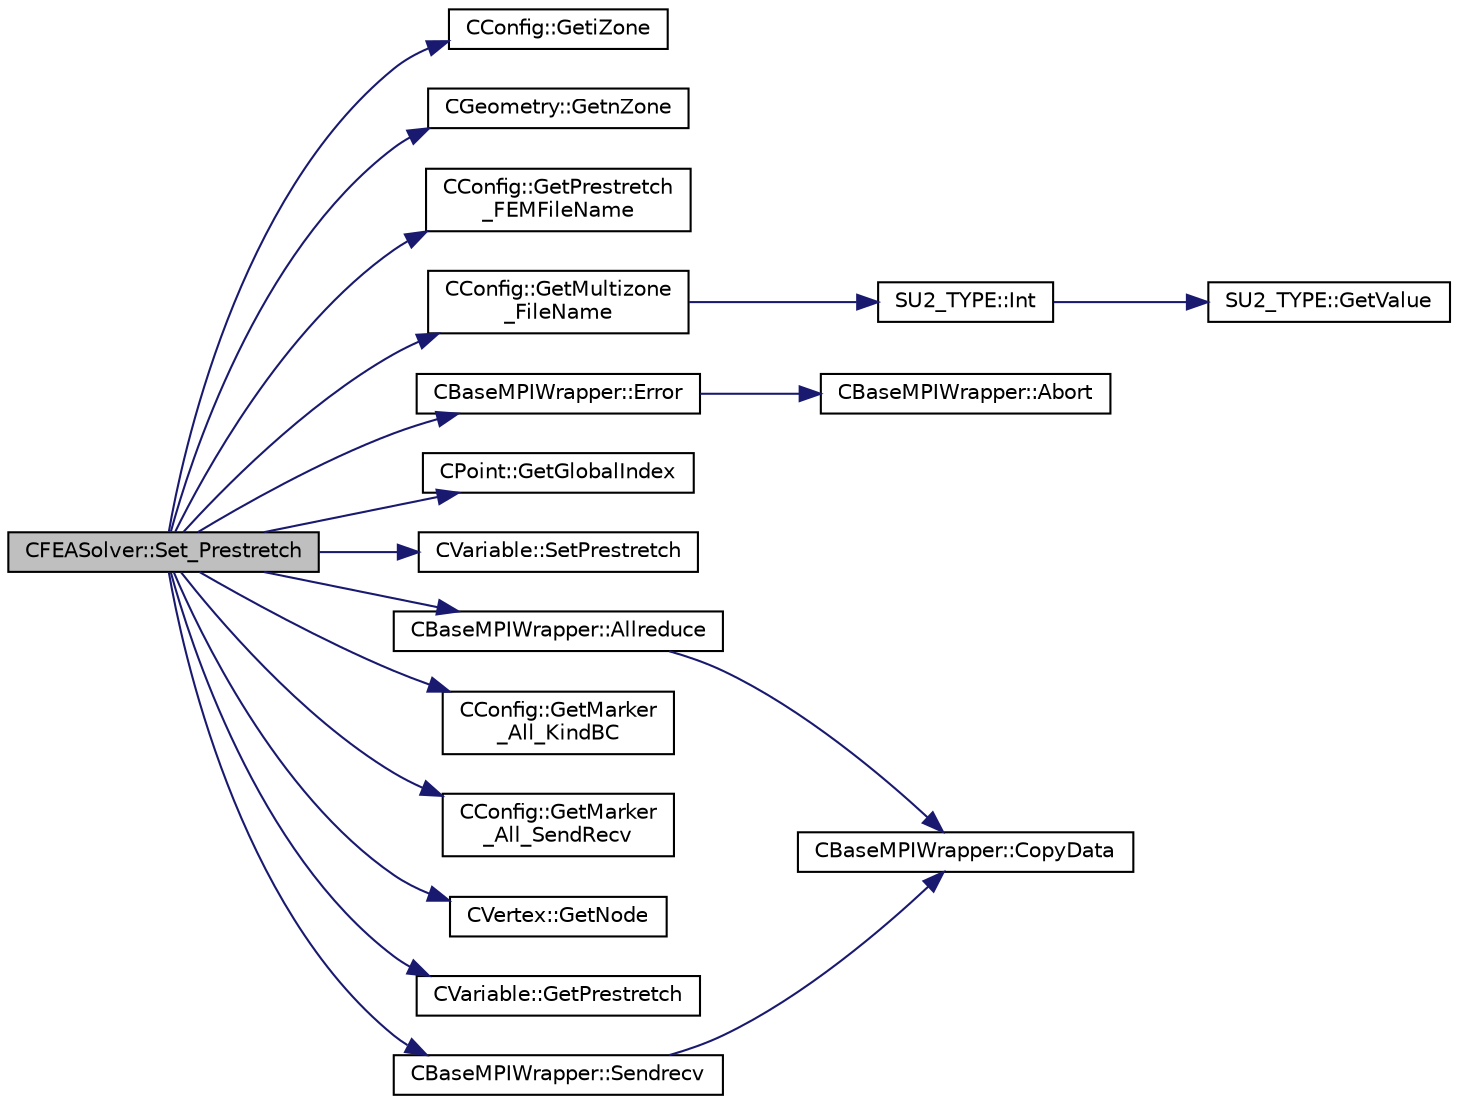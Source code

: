 digraph "CFEASolver::Set_Prestretch"
{
  edge [fontname="Helvetica",fontsize="10",labelfontname="Helvetica",labelfontsize="10"];
  node [fontname="Helvetica",fontsize="10",shape=record];
  rankdir="LR";
  Node1147 [label="CFEASolver::Set_Prestretch",height=0.2,width=0.4,color="black", fillcolor="grey75", style="filled", fontcolor="black"];
  Node1147 -> Node1148 [color="midnightblue",fontsize="10",style="solid",fontname="Helvetica"];
  Node1148 [label="CConfig::GetiZone",height=0.2,width=0.4,color="black", fillcolor="white", style="filled",URL="$class_c_config.html#ac09e21f44792b38adb3f933a4426b25f",tooltip="Provides the number of varaibles. "];
  Node1147 -> Node1149 [color="midnightblue",fontsize="10",style="solid",fontname="Helvetica"];
  Node1149 [label="CGeometry::GetnZone",height=0.2,width=0.4,color="black", fillcolor="white", style="filled",URL="$class_c_geometry.html#a9c19673865bedc65b6f3a27ba7b81967",tooltip="Get number of zones. "];
  Node1147 -> Node1150 [color="midnightblue",fontsize="10",style="solid",fontname="Helvetica"];
  Node1150 [label="CConfig::GetPrestretch\l_FEMFileName",height=0.2,width=0.4,color="black", fillcolor="white", style="filled",URL="$class_c_config.html#a05968ab82a4e4377c9dd27f22723e781",tooltip="Get the name of the file with the reference geometry of the structural problem. "];
  Node1147 -> Node1151 [color="midnightblue",fontsize="10",style="solid",fontname="Helvetica"];
  Node1151 [label="CConfig::GetMultizone\l_FileName",height=0.2,width=0.4,color="black", fillcolor="white", style="filled",URL="$class_c_config.html#af4d81fc4ec805bb4a89f3739048d8824",tooltip="Append the zone index to the restart or the solution files. "];
  Node1151 -> Node1152 [color="midnightblue",fontsize="10",style="solid",fontname="Helvetica"];
  Node1152 [label="SU2_TYPE::Int",height=0.2,width=0.4,color="black", fillcolor="white", style="filled",URL="$namespace_s_u2___t_y_p_e.html#a6b48817766d8a6486caa2807a52f6bae",tooltip="Casts the primitive value to int (uses GetValue, already implemented for each type). "];
  Node1152 -> Node1153 [color="midnightblue",fontsize="10",style="solid",fontname="Helvetica"];
  Node1153 [label="SU2_TYPE::GetValue",height=0.2,width=0.4,color="black", fillcolor="white", style="filled",URL="$namespace_s_u2___t_y_p_e.html#a0ed43473f5a450ce028d088427bf10cb",tooltip="Get the (primitive) value of the datatype (needs to be implemented for each new type). "];
  Node1147 -> Node1154 [color="midnightblue",fontsize="10",style="solid",fontname="Helvetica"];
  Node1154 [label="CBaseMPIWrapper::Error",height=0.2,width=0.4,color="black", fillcolor="white", style="filled",URL="$class_c_base_m_p_i_wrapper.html#a04457c47629bda56704e6a8804833eeb"];
  Node1154 -> Node1155 [color="midnightblue",fontsize="10",style="solid",fontname="Helvetica"];
  Node1155 [label="CBaseMPIWrapper::Abort",height=0.2,width=0.4,color="black", fillcolor="white", style="filled",URL="$class_c_base_m_p_i_wrapper.html#a21ef5681e2acb532d345e9bab173ef07"];
  Node1147 -> Node1156 [color="midnightblue",fontsize="10",style="solid",fontname="Helvetica"];
  Node1156 [label="CPoint::GetGlobalIndex",height=0.2,width=0.4,color="black", fillcolor="white", style="filled",URL="$class_c_point.html#ab546170a5a03ef210a75fc5531910050",tooltip="Get the global index in a parallel computation. "];
  Node1147 -> Node1157 [color="midnightblue",fontsize="10",style="solid",fontname="Helvetica"];
  Node1157 [label="CVariable::SetPrestretch",height=0.2,width=0.4,color="black", fillcolor="white", style="filled",URL="$class_c_variable.html#a4c1c2a7a59bfcbabe841213476733d20",tooltip="A virtual member. "];
  Node1147 -> Node1158 [color="midnightblue",fontsize="10",style="solid",fontname="Helvetica"];
  Node1158 [label="CBaseMPIWrapper::Allreduce",height=0.2,width=0.4,color="black", fillcolor="white", style="filled",URL="$class_c_base_m_p_i_wrapper.html#a637b6fd917a8ca91ce748ba88e0d66b6"];
  Node1158 -> Node1159 [color="midnightblue",fontsize="10",style="solid",fontname="Helvetica"];
  Node1159 [label="CBaseMPIWrapper::CopyData",height=0.2,width=0.4,color="black", fillcolor="white", style="filled",URL="$class_c_base_m_p_i_wrapper.html#a4725cc1dd65b161b483e812a538a5e36"];
  Node1147 -> Node1160 [color="midnightblue",fontsize="10",style="solid",fontname="Helvetica"];
  Node1160 [label="CConfig::GetMarker\l_All_KindBC",height=0.2,width=0.4,color="black", fillcolor="white", style="filled",URL="$class_c_config.html#a57d43acc1457d2d27095ce006218862e",tooltip="Get the kind of boundary for each marker. "];
  Node1147 -> Node1161 [color="midnightblue",fontsize="10",style="solid",fontname="Helvetica"];
  Node1161 [label="CConfig::GetMarker\l_All_SendRecv",height=0.2,width=0.4,color="black", fillcolor="white", style="filled",URL="$class_c_config.html#a778a77ff2b9e1d359eab9b2d2106fa81",tooltip="Get the send-receive information for a marker val_marker. "];
  Node1147 -> Node1162 [color="midnightblue",fontsize="10",style="solid",fontname="Helvetica"];
  Node1162 [label="CVertex::GetNode",height=0.2,width=0.4,color="black", fillcolor="white", style="filled",URL="$class_c_vertex.html#a95c513bf927464157ed96b6c79779a1f",tooltip="Get the node of the vertex. "];
  Node1147 -> Node1163 [color="midnightblue",fontsize="10",style="solid",fontname="Helvetica"];
  Node1163 [label="CVariable::GetPrestretch",height=0.2,width=0.4,color="black", fillcolor="white", style="filled",URL="$class_c_variable.html#a218ef8b4d9557efbf41e60dc5ccdb50d",tooltip="A virtual member. "];
  Node1147 -> Node1164 [color="midnightblue",fontsize="10",style="solid",fontname="Helvetica"];
  Node1164 [label="CBaseMPIWrapper::Sendrecv",height=0.2,width=0.4,color="black", fillcolor="white", style="filled",URL="$class_c_base_m_p_i_wrapper.html#af195343eb82f29c4b3a190c928251765"];
  Node1164 -> Node1159 [color="midnightblue",fontsize="10",style="solid",fontname="Helvetica"];
}
